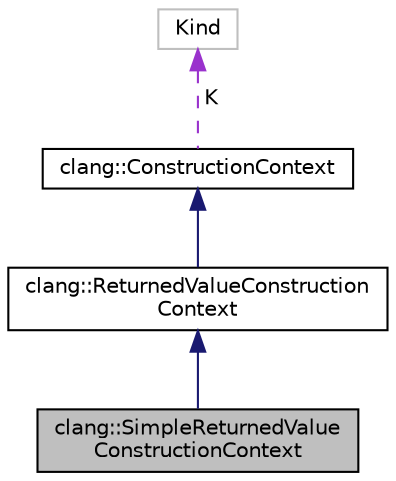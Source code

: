 digraph "clang::SimpleReturnedValueConstructionContext"
{
 // LATEX_PDF_SIZE
  bgcolor="transparent";
  edge [fontname="Helvetica",fontsize="10",labelfontname="Helvetica",labelfontsize="10"];
  node [fontname="Helvetica",fontsize="10",shape=record];
  Node1 [label="clang::SimpleReturnedValue\lConstructionContext",height=0.2,width=0.4,color="black", fillcolor="grey75", style="filled", fontcolor="black",tooltip="Represents a temporary object that is being immediately returned from a function by value,..."];
  Node2 -> Node1 [dir="back",color="midnightblue",fontsize="10",style="solid",fontname="Helvetica"];
  Node2 [label="clang::ReturnedValueConstruction\lContext",height=0.2,width=0.4,color="black",URL="$classclang_1_1ReturnedValueConstructionContext.html",tooltip=" "];
  Node3 -> Node2 [dir="back",color="midnightblue",fontsize="10",style="solid",fontname="Helvetica"];
  Node3 [label="clang::ConstructionContext",height=0.2,width=0.4,color="black",URL="$classclang_1_1ConstructionContext.html",tooltip="ConstructionContext's subclasses describe different ways of constructing an object in C++."];
  Node4 -> Node3 [dir="back",color="darkorchid3",fontsize="10",style="dashed",label=" K" ,fontname="Helvetica"];
  Node4 [label="Kind",height=0.2,width=0.4,color="grey75",tooltip=" "];
}
